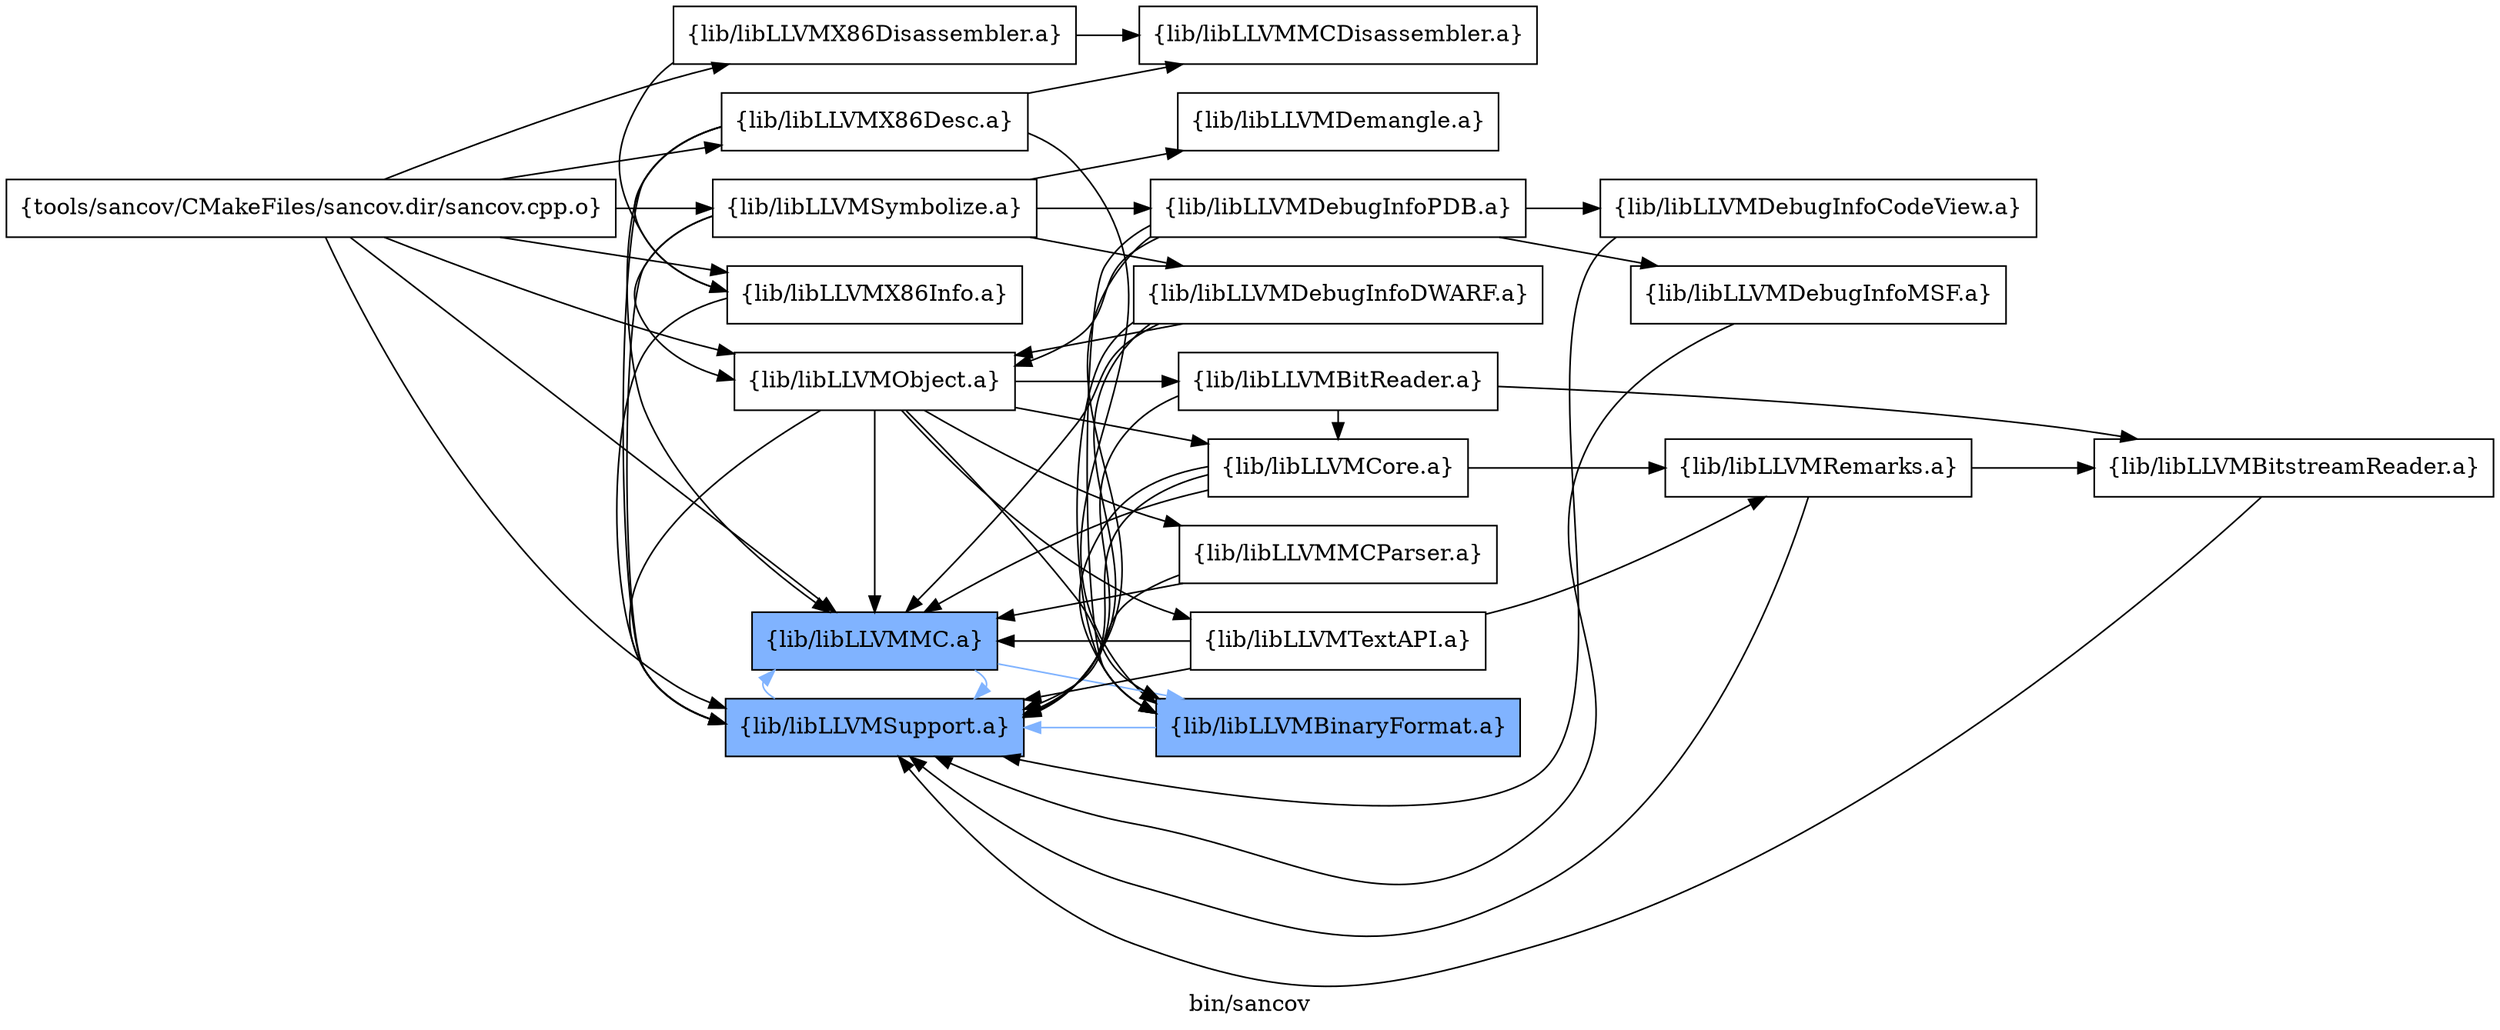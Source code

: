 digraph "bin/sancov" {
	label="bin/sancov";
	rankdir=LR;
	{ rank=same; Node0x55e604457638;  }
	{ rank=same; Node0x55e60444f118; Node0x55e60444f618; Node0x55e604450e78; Node0x55e6044508d8; Node0x55e604460ff8; Node0x55e604460b98; Node0x55e604460698;  }
	{ rank=same; Node0x55e6044614f8; Node0x55e60445cc78; Node0x55e60445ef78; Node0x55e6044601e8; Node0x55e60445ddf8; Node0x55e60445d178; Node0x55e604451378; Node0x55e6044503d8; Node0x55e60445d718;  }

	Node0x55e604457638 [shape=record,shape=box,group=0,label="{tools/sancov/CMakeFiles/sancov.dir/sancov.cpp.o}"];
	Node0x55e604457638 -> Node0x55e60444f118;
	Node0x55e604457638 -> Node0x55e60444f618;
	Node0x55e604457638 -> Node0x55e604450e78;
	Node0x55e604457638 -> Node0x55e6044508d8;
	Node0x55e604457638 -> Node0x55e604460ff8;
	Node0x55e604457638 -> Node0x55e604460b98;
	Node0x55e604457638 -> Node0x55e604460698;
	Node0x55e60444f118 [shape=record,shape=box,group=0,label="{lib/libLLVMX86Desc.a}"];
	Node0x55e60444f118 -> Node0x55e604450e78;
	Node0x55e60444f118 -> Node0x55e6044508d8;
	Node0x55e60444f118 -> Node0x55e6044614f8;
	Node0x55e60444f118 -> Node0x55e604460b98;
	Node0x55e60444f118 -> Node0x55e60445cc78;
	Node0x55e60444f618 [shape=record,shape=box,group=0,label="{lib/libLLVMX86Disassembler.a}"];
	Node0x55e60444f618 -> Node0x55e604450e78;
	Node0x55e60444f618 -> Node0x55e6044614f8;
	Node0x55e604450e78 [shape=record,shape=box,group=0,label="{lib/libLLVMX86Info.a}"];
	Node0x55e604450e78 -> Node0x55e604460b98;
	Node0x55e6044508d8 [shape=record,shape=box,group=1,style=filled,fillcolor="0.600000 0.5 1",label="{lib/libLLVMMC.a}"];
	Node0x55e6044508d8 -> Node0x55e604460b98[color="0.600000 0.5 1"];
	Node0x55e6044508d8 -> Node0x55e60445cc78[color="0.600000 0.5 1"];
	Node0x55e604460ff8 [shape=record,shape=box,group=0,label="{lib/libLLVMObject.a}"];
	Node0x55e604460ff8 -> Node0x55e604460b98;
	Node0x55e604460ff8 -> Node0x55e60445cc78;
	Node0x55e604460ff8 -> Node0x55e6044508d8;
	Node0x55e604460ff8 -> Node0x55e60445ef78;
	Node0x55e604460ff8 -> Node0x55e6044601e8;
	Node0x55e604460ff8 -> Node0x55e60445ddf8;
	Node0x55e604460ff8 -> Node0x55e60445d178;
	Node0x55e604460b98 [shape=record,shape=box,group=1,style=filled,fillcolor="0.600000 0.5 1",label="{lib/libLLVMSupport.a}"];
	Node0x55e604460b98 -> Node0x55e6044508d8[color="0.600000 0.5 1"];
	Node0x55e604460698 [shape=record,shape=box,group=0,label="{lib/libLLVMSymbolize.a}"];
	Node0x55e604460698 -> Node0x55e604460ff8;
	Node0x55e604460698 -> Node0x55e604460b98;
	Node0x55e604460698 -> Node0x55e604451378;
	Node0x55e604460698 -> Node0x55e6044503d8;
	Node0x55e604460698 -> Node0x55e60445d718;
	Node0x55e6044614f8 [shape=record,shape=box,group=0,label="{lib/libLLVMMCDisassembler.a}"];
	Node0x55e60445cc78 [shape=record,shape=box,group=1,style=filled,fillcolor="0.600000 0.5 1",label="{lib/libLLVMBinaryFormat.a}"];
	Node0x55e60445cc78 -> Node0x55e604460b98[color="0.600000 0.5 1"];
	Node0x55e60445ef78 [shape=record,shape=box,group=0,label="{lib/libLLVMBitReader.a}"];
	Node0x55e60445ef78 -> Node0x55e604460b98;
	Node0x55e60445ef78 -> Node0x55e6044601e8;
	Node0x55e60445ef78 -> Node0x55e60445e2f8;
	Node0x55e6044601e8 [shape=record,shape=box,group=0,label="{lib/libLLVMCore.a}"];
	Node0x55e6044601e8 -> Node0x55e604460b98;
	Node0x55e6044601e8 -> Node0x55e60445cc78;
	Node0x55e6044601e8 -> Node0x55e6044508d8;
	Node0x55e6044601e8 -> Node0x55e60445fc98;
	Node0x55e60445ddf8 [shape=record,shape=box,group=0,label="{lib/libLLVMMCParser.a}"];
	Node0x55e60445ddf8 -> Node0x55e6044508d8;
	Node0x55e60445ddf8 -> Node0x55e604460b98;
	Node0x55e60445d178 [shape=record,shape=box,group=0,label="{lib/libLLVMTextAPI.a}"];
	Node0x55e60445d178 -> Node0x55e604460b98;
	Node0x55e60445d178 -> Node0x55e60445fc98;
	Node0x55e60445d178 -> Node0x55e6044508d8;
	Node0x55e604451378 [shape=record,shape=box,group=0,label="{lib/libLLVMDebugInfoDWARF.a}"];
	Node0x55e604451378 -> Node0x55e604460ff8;
	Node0x55e604451378 -> Node0x55e604460b98;
	Node0x55e604451378 -> Node0x55e60445cc78;
	Node0x55e604451378 -> Node0x55e6044508d8;
	Node0x55e6044503d8 [shape=record,shape=box,group=0,label="{lib/libLLVMDebugInfoPDB.a}"];
	Node0x55e6044503d8 -> Node0x55e604460b98;
	Node0x55e6044503d8 -> Node0x55e604460ff8;
	Node0x55e6044503d8 -> Node0x55e60445cc78;
	Node0x55e6044503d8 -> Node0x55e60445e758;
	Node0x55e6044503d8 -> Node0x55e6044620d8;
	Node0x55e60445d718 [shape=record,shape=box,group=0,label="{lib/libLLVMDemangle.a}"];
	Node0x55e60445e758 [shape=record,shape=box,group=0,label="{lib/libLLVMDebugInfoCodeView.a}"];
	Node0x55e60445e758 -> Node0x55e604460b98;
	Node0x55e6044620d8 [shape=record,shape=box,group=0,label="{lib/libLLVMDebugInfoMSF.a}"];
	Node0x55e6044620d8 -> Node0x55e604460b98;
	Node0x55e60445e2f8 [shape=record,shape=box,group=0,label="{lib/libLLVMBitstreamReader.a}"];
	Node0x55e60445e2f8 -> Node0x55e604460b98;
	Node0x55e60445fc98 [shape=record,shape=box,group=0,label="{lib/libLLVMRemarks.a}"];
	Node0x55e60445fc98 -> Node0x55e604460b98;
	Node0x55e60445fc98 -> Node0x55e60445e2f8;
}
